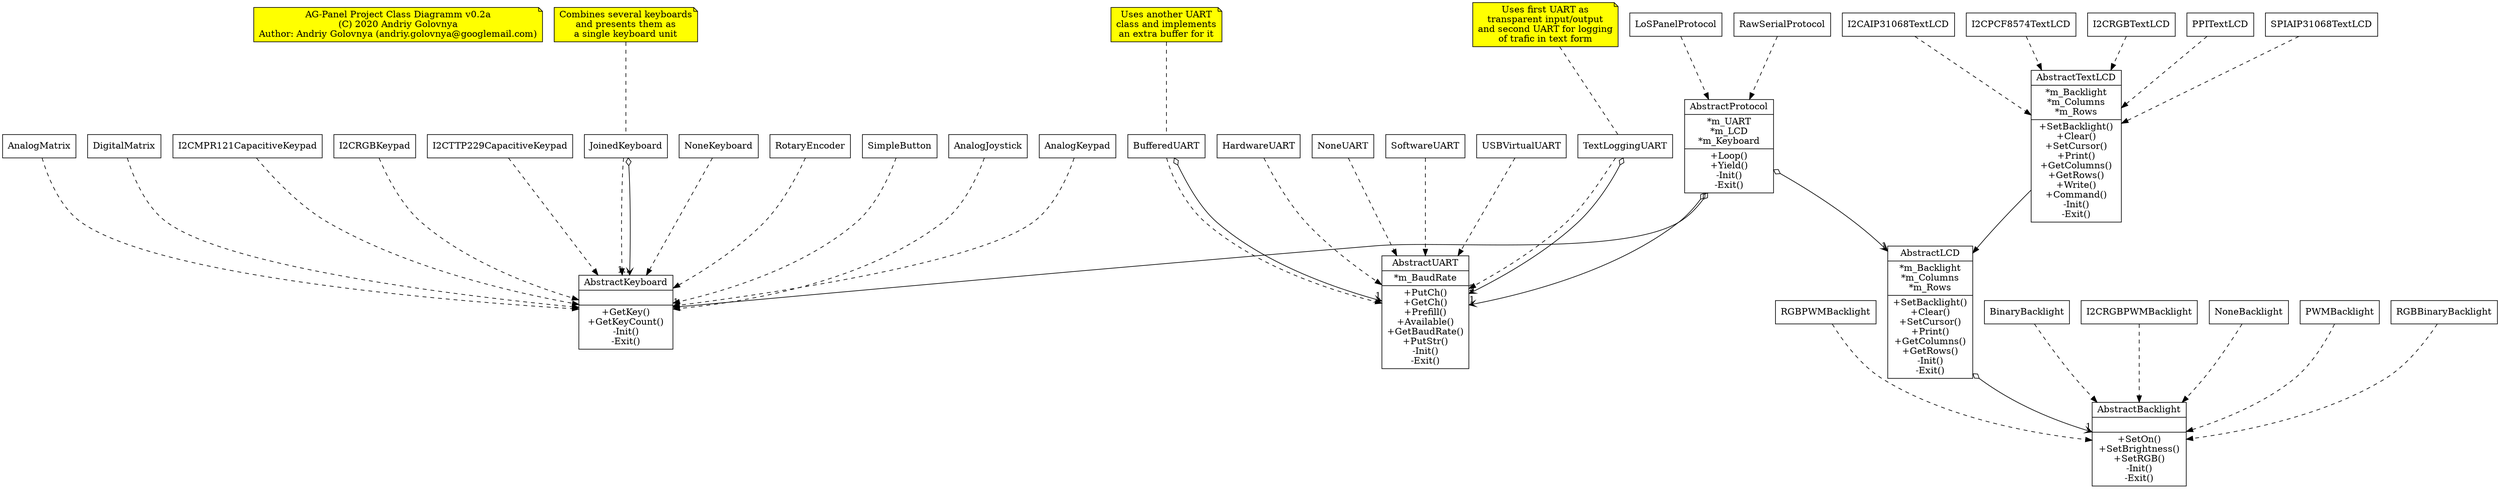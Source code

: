 digraph class_diagram {

    node [
        shape = record
    ]

    /* Header with version information */
    main_note [
        shape = note
        style = filled
        fillcolor = yellow
        label = "AG-Panel Project Class Diagramm v0.2a\n(C) 2020 Andriy Golovnya\nAuthor: Andriy Golovnya (andriy.golovnya@googlemail.com)"
    ]

    /* Main classes description */
    AbstractProtocol [
        label = "{
            AbstractProtocol|
            *m_UART\n*m_LCD\n*m_Keyboard|
            +Loop()\n+Yield()\n-Init()\n-Exit()
        }"
    ]
    AbstractKeyboard [
        label = "{
            AbstractKeyboard|
            |
            +GetKey()\n+GetKeyCount()\n-Init()\n-Exit()
        }"
    ]
    AbstractUART [
        label = "{
            AbstractUART|
            *m_BaudRate|
            +PutCh()\n+GetCh()\n+Prefill()\n+Available()\n+GetBaudRate()\n+PutStr()\n-Init()\n-Exit()
        }"
    ]
    AbstractLCD [
        label = "{
            AbstractLCD|
            *m_Backlight\n*m_Columns\n*m_Rows|
            +SetBacklight()\n+Clear()\n+SetCursor()\n+Print()\n+GetColumns()\n+GetRows()\n-Init()\n-Exit()
        }"
    ]
    AbstractTextLCD [
        label = "{
            AbstractTextLCD|
            *m_Backlight\n*m_Columns\n*m_Rows|
            +SetBacklight()\n+Clear()\n+SetCursor()\n+Print()\n+GetColumns()\n+GetRows()\n+Write()\n+Command()\n-Init()\n-Exit()
        }"
    ]
    AbstractBacklight [
        label = "{
            AbstractBacklight|
            |
            +SetOn()\n+SetBrightness()\n+SetRGB()\n-Init()\n-Exit()
        }"
    ]

    /* Relationships with other classes */
    BinaryBacklight -> AbstractBacklight [style = dashed]
    I2CRGBPWMBacklight -> AbstractBacklight [style = dashed]
    NoneBacklight -> AbstractBacklight [style = dashed]
    PWMBacklight -> AbstractBacklight [style = dashed]
    RGBBinaryBacklight -> AbstractBacklight [style = dashed]
    RGBPWMBacklight -> AbstractBacklight [style = dashed]

    AbstractTextLCD -> AbstractLCD [style = solid]
    I2CAIP31068TextLCD -> AbstractTextLCD [style = dashed]
    I2CPCF8574TextLCD -> AbstractTextLCD [style = dashed]
    I2CRGBTextLCD -> AbstractTextLCD [style = dashed]
    PPITextLCD -> AbstractTextLCD [style = dashed]
    SPIAIP31068TextLCD -> AbstractTextLCD [style = dashed]

    AbstractLCD -> AbstractBacklight [style = solid, dir = both, arrowhead = open, arrowtail = ediamond, headlabel = "1"]

    BufferedUART -> AbstractUART [style = dashed]
    BufferedUART -> AbstractUART [style = solid, dir = both, arrowhead = open, arrowtail = ediamond, headlabel = "1"]
    HardwareUART -> AbstractUART [style = dashed]
    NoneUART -> AbstractUART [style = dashed]
    SoftwareUART -> AbstractUART [style = dashed]
    USBVirtualUART -> AbstractUART [style = dashed]
    TextLoggingUART -> AbstractUART [style = dashed]
    TextLoggingUART -> AbstractUART [style = solid, dir = both, arrowhead = open, arrowtail = ediamond, headlabel = "2"]

    AnalogJoystick -> AbstractKeyboard [style = dashed]
    AnalogKeypad -> AbstractKeyboard [style = dashed]
    AnalogMatrix -> AbstractKeyboard [style = dashed]
    DigitalMatrix -> AbstractKeyboard [style = dashed]
    I2CMPR121CapacitiveKeypad -> AbstractKeyboard [style = dashed]
    I2CRGBKeypad -> AbstractKeyboard [style = dashed]
    I2CTTP229CapacitiveKeypad -> AbstractKeyboard [style = dashed]
    JoinedKeyboard -> AbstractKeyboard [style = dashed]
    JoinedKeyboard -> AbstractKeyboard [style = solid, dir = both, arrowhead = open, arrowtail = ediamond, headlabel = "1.."]
    NoneKeyboard -> AbstractKeyboard [style = dashed]
    RotaryEncoder -> AbstractKeyboard [style = dashed]
    SimpleButton -> AbstractKeyboard [style = dashed]

    AbstractProtocol -> AbstractLCD [style = solid, dir = both, arrowhead = open, arrowtail = ediamond, headlabel = "1"]
    AbstractProtocol -> AbstractUART [style = solid, dir = both, arrowhead = open, arrowtail = ediamond, headlabel = "1"]
    AbstractProtocol -> AbstractKeyboard [style = solid, dir = both, arrowhead = open, arrowtail = ediamond, headlabel = "1"]
    LoSPanelProtocol -> AbstractProtocol [style = dashed]
    RawSerialProtocol -> AbstractProtocol [style = dashed]

    /* Notes */
    note_for_BufferedUART [
        shape = note
        style = filled
        fillcolor = yellow
        label = "Uses another UART\nclass and implements\nan extra buffer for it"
    ]
    note_for_BufferedUART -> BufferedUART [style = dashed, dir = none]

    note_for_TextLoggingUART [
        shape = note
        style = filled
        fillcolor = yellow
        label = "Uses first UART as\ntransparent input/output\nand second UART for logging\nof trafic in text form"
    ]
    note_for_TextLoggingUART -> TextLoggingUART [style = dashed, dir = none]

    note_for_JoinedKeyboard [
        shape = note
        style = filled
        fillcolor = yellow
        label = "Combines several keyboards\nand presents them as\na single keyboard unit"
    ]
    note_for_JoinedKeyboard -> JoinedKeyboard [style = dashed, dir = none]
}
